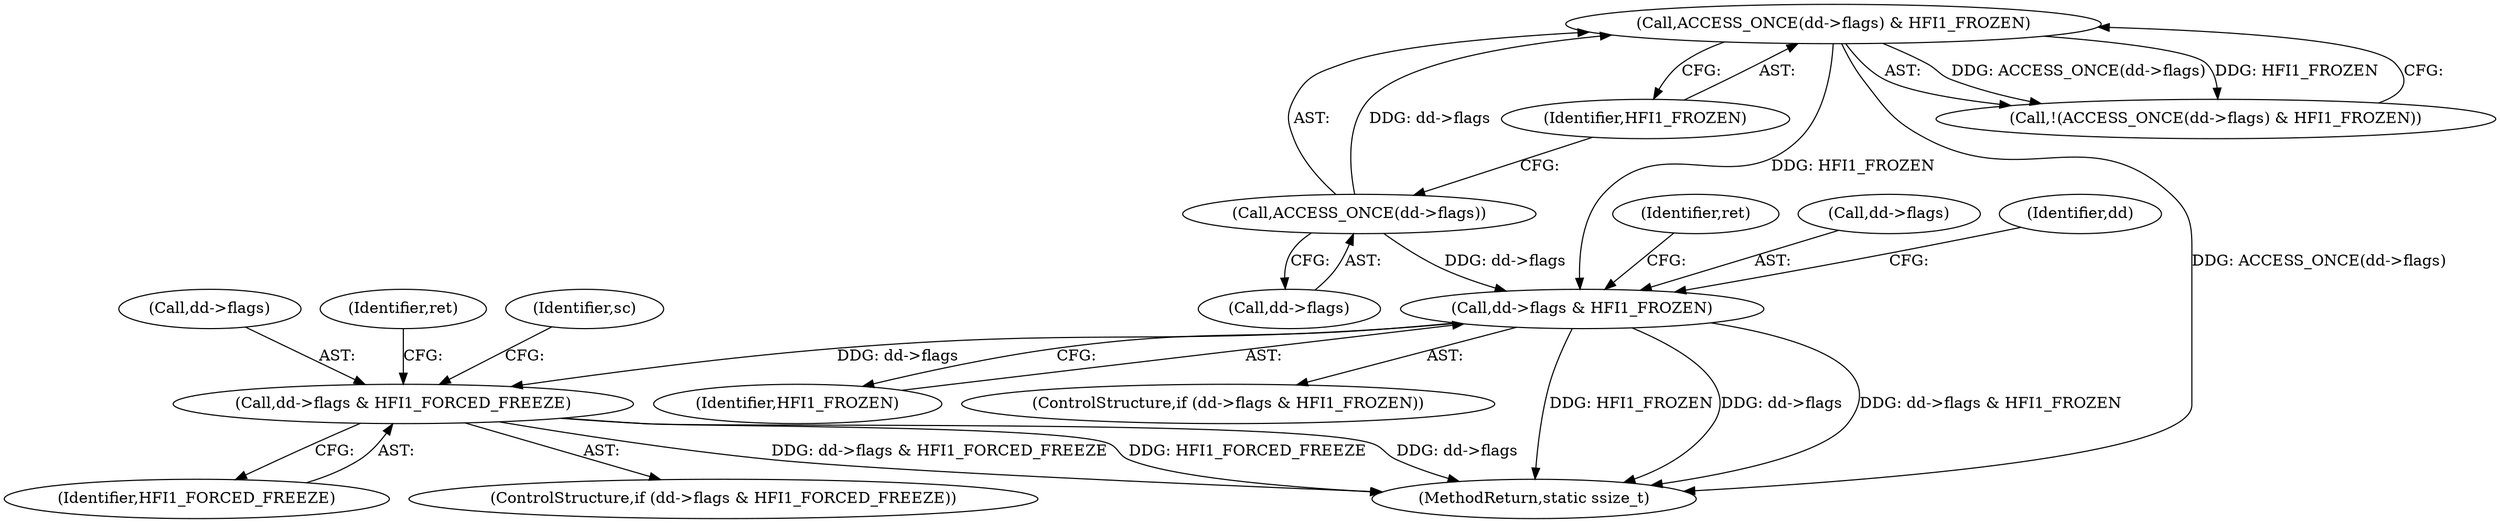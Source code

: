 digraph "0_linux_e6bd18f57aad1a2d1ef40e646d03ed0f2515c9e3_3@pointer" {
"1000603" [label="(Call,dd->flags & HFI1_FROZEN)"];
"1000595" [label="(Call,ACCESS_ONCE(dd->flags))"];
"1000594" [label="(Call,ACCESS_ONCE(dd->flags) & HFI1_FROZEN)"];
"1000615" [label="(Call,dd->flags & HFI1_FORCED_FREEZE)"];
"1000610" [label="(Identifier,ret)"];
"1000595" [label="(Call,ACCESS_ONCE(dd->flags))"];
"1000599" [label="(Identifier,HFI1_FROZEN)"];
"1000607" [label="(Identifier,HFI1_FROZEN)"];
"1000593" [label="(Call,!(ACCESS_ONCE(dd->flags) & HFI1_FROZEN))"];
"1000602" [label="(ControlStructure,if (dd->flags & HFI1_FROZEN))"];
"1000604" [label="(Call,dd->flags)"];
"1000594" [label="(Call,ACCESS_ONCE(dd->flags) & HFI1_FROZEN)"];
"1000616" [label="(Call,dd->flags)"];
"1000619" [label="(Identifier,HFI1_FORCED_FREEZE)"];
"1000596" [label="(Call,dd->flags)"];
"1000614" [label="(ControlStructure,if (dd->flags & HFI1_FORCED_FREEZE))"];
"1000622" [label="(Identifier,ret)"];
"1000672" [label="(MethodReturn,static ssize_t)"];
"1000615" [label="(Call,dd->flags & HFI1_FORCED_FREEZE)"];
"1000627" [label="(Identifier,sc)"];
"1000603" [label="(Call,dd->flags & HFI1_FROZEN)"];
"1000617" [label="(Identifier,dd)"];
"1000603" -> "1000602"  [label="AST: "];
"1000603" -> "1000607"  [label="CFG: "];
"1000604" -> "1000603"  [label="AST: "];
"1000607" -> "1000603"  [label="AST: "];
"1000610" -> "1000603"  [label="CFG: "];
"1000617" -> "1000603"  [label="CFG: "];
"1000603" -> "1000672"  [label="DDG: HFI1_FROZEN"];
"1000603" -> "1000672"  [label="DDG: dd->flags"];
"1000603" -> "1000672"  [label="DDG: dd->flags & HFI1_FROZEN"];
"1000595" -> "1000603"  [label="DDG: dd->flags"];
"1000594" -> "1000603"  [label="DDG: HFI1_FROZEN"];
"1000603" -> "1000615"  [label="DDG: dd->flags"];
"1000595" -> "1000594"  [label="AST: "];
"1000595" -> "1000596"  [label="CFG: "];
"1000596" -> "1000595"  [label="AST: "];
"1000599" -> "1000595"  [label="CFG: "];
"1000595" -> "1000594"  [label="DDG: dd->flags"];
"1000594" -> "1000593"  [label="AST: "];
"1000594" -> "1000599"  [label="CFG: "];
"1000599" -> "1000594"  [label="AST: "];
"1000593" -> "1000594"  [label="CFG: "];
"1000594" -> "1000672"  [label="DDG: ACCESS_ONCE(dd->flags)"];
"1000594" -> "1000593"  [label="DDG: ACCESS_ONCE(dd->flags)"];
"1000594" -> "1000593"  [label="DDG: HFI1_FROZEN"];
"1000615" -> "1000614"  [label="AST: "];
"1000615" -> "1000619"  [label="CFG: "];
"1000616" -> "1000615"  [label="AST: "];
"1000619" -> "1000615"  [label="AST: "];
"1000622" -> "1000615"  [label="CFG: "];
"1000627" -> "1000615"  [label="CFG: "];
"1000615" -> "1000672"  [label="DDG: dd->flags"];
"1000615" -> "1000672"  [label="DDG: dd->flags & HFI1_FORCED_FREEZE"];
"1000615" -> "1000672"  [label="DDG: HFI1_FORCED_FREEZE"];
}
